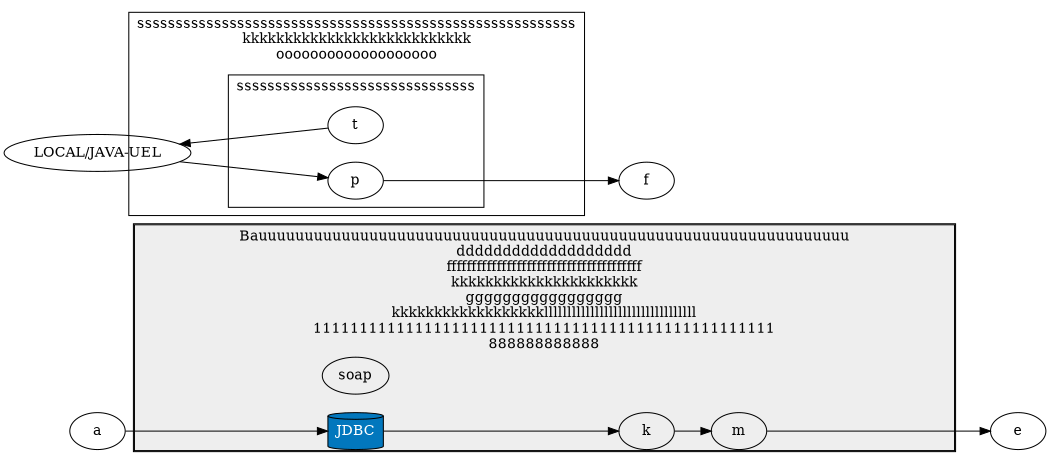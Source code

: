 digraph axionalterm {
    rankdir="LR"
    size="7"
    subgraph cluster_backend {
         margin="1,0.5"
        subgraph cluster_0 {
            style="filled"
            fillcolor="#EEEEEE"
            label="Bauuuuuuuuuuuuuuuuuuuuuuuuuuuuuuuuuuuuuuuuuuuuuuuuuuuuuuuuuuuuuuuu\nddddddddddddddddddd\nfffffffffffffffffffffffffffffffffffffff\nkkkkkkkkkkkkkkkkkkkkkk\nggggggggggggggggg\nkkkkkkkkkkkkkkkkkklllllllllllllllllllllllllllllllll\n11111111111111111111111111111111111111111111111111\n888888888888"
            soap
            jdbc
            k
            m
        }
    }

    jdbc [label="JDBC", shape="cylinder", style="filled", fillcolor="#0277BD", fontcolor="#FFFFFF"]
    LOCAL [label="LOCAL/JAVA-UEL"]
    a->jdbc->k->m->e
    t->LOCAL->p->f

    subgraph cluster_1 {
        label="sssssssssssssssssssssssssssssssssssssssssssssssssssssssss\nkkkkkkkkkkkkkkkkkkkkkkkkkkk\nooooooooooooooooooo"
        subgraph cluster_2 {
            label="sssssssssssssssssssssssssssssss"
            p,t
        }
    }
}